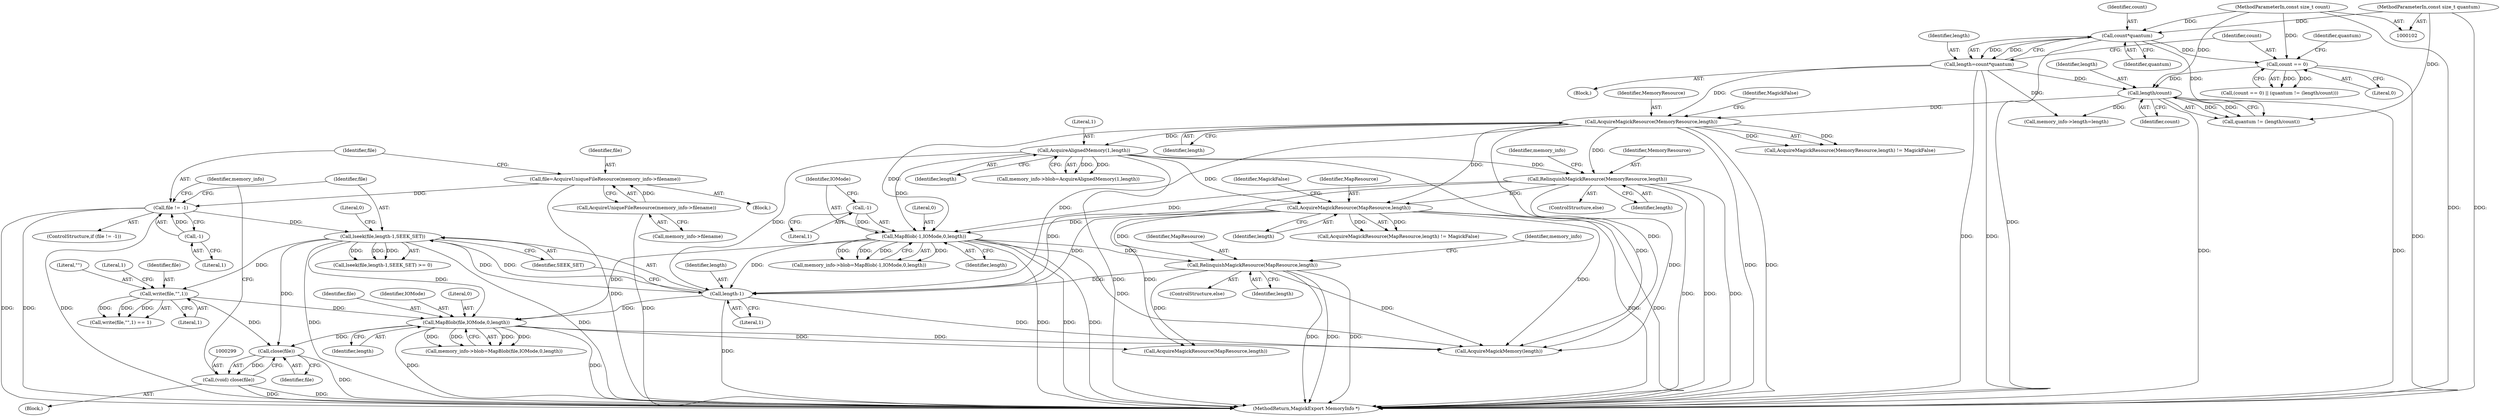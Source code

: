 digraph "1_ImageMagick_0f6fc2d5bf8f500820c3dbcf0d23ee14f2d9f734@API" {
"1000300" [label="(Call,close(file))"];
"1000258" [label="(Call,lseek(file,length-1,SEEK_SET))"];
"1000250" [label="(Call,file != -1)"];
"1000243" [label="(Call,file=AcquireUniqueFileResource(memory_info->filename))"];
"1000245" [label="(Call,AcquireUniqueFileResource(memory_info->filename))"];
"1000252" [label="(Call,-1)"];
"1000260" [label="(Call,length-1)"];
"1000170" [label="(Call,AcquireMagickResource(MemoryResource,length))"];
"1000120" [label="(Call,length/count)"];
"1000108" [label="(Call,length=count*quantum)"];
"1000110" [label="(Call,count*quantum)"];
"1000103" [label="(MethodParameterIn,const size_t count)"];
"1000104" [label="(MethodParameterIn,const size_t quantum)"];
"1000115" [label="(Call,count == 0)"];
"1000214" [label="(Call,MapBlob(-1,IOMode,0,length))"];
"1000215" [label="(Call,-1)"];
"1000179" [label="(Call,AcquireAlignedMemory(1,length))"];
"1000205" [label="(Call,AcquireMagickResource(MapResource,length))"];
"1000194" [label="(Call,RelinquishMagickResource(MemoryResource,length))"];
"1000232" [label="(Call,RelinquishMagickResource(MapResource,length))"];
"1000266" [label="(Call,write(file,\"\",1))"];
"1000276" [label="(Call,MapBlob(file,IOMode,0,length))"];
"1000298" [label="(Call,(void) close(file))"];
"1000219" [label="(Identifier,length)"];
"1000253" [label="(Literal,1)"];
"1000264" [label="(Literal,0)"];
"1000246" [label="(Call,memory_info->filename)"];
"1000251" [label="(Identifier,file)"];
"1000119" [label="(Identifier,quantum)"];
"1000243" [label="(Call,file=AcquireUniqueFileResource(memory_info->filename))"];
"1000216" [label="(Literal,1)"];
"1000208" [label="(Identifier,MagickFalse)"];
"1000298" [label="(Call,(void) close(file))"];
"1000105" [label="(Block,)"];
"1000263" [label="(Identifier,SEEK_SET)"];
"1000201" [label="(Identifier,memory_info)"];
"1000210" [label="(Call,memory_info->blob=MapBlob(-1,IOMode,0,length))"];
"1000270" [label="(Literal,1)"];
"1000272" [label="(Call,memory_info->blob=MapBlob(file,IOMode,0,length))"];
"1000231" [label="(ControlStructure,else)"];
"1000257" [label="(Call,lseek(file,length-1,SEEK_SET) >= 0)"];
"1000112" [label="(Identifier,quantum)"];
"1000338" [label="(MethodReturn,MagickExport MemoryInfo *)"];
"1000250" [label="(Call,file != -1)"];
"1000179" [label="(Call,AcquireAlignedMemory(1,length))"];
"1000195" [label="(Identifier,MemoryResource)"];
"1000193" [label="(ControlStructure,else)"];
"1000269" [label="(Literal,1)"];
"1000118" [label="(Call,quantum != (length/count))"];
"1000169" [label="(Call,AcquireMagickResource(MemoryResource,length) != MagickFalse)"];
"1000172" [label="(Identifier,length)"];
"1000120" [label="(Call,length/count)"];
"1000115" [label="(Call,count == 0)"];
"1000276" [label="(Call,MapBlob(file,IOMode,0,length))"];
"1000173" [label="(Identifier,MagickFalse)"];
"1000206" [label="(Identifier,MapResource)"];
"1000280" [label="(Identifier,length)"];
"1000110" [label="(Call,count*quantum)"];
"1000301" [label="(Identifier,file)"];
"1000116" [label="(Identifier,count)"];
"1000109" [label="(Identifier,length)"];
"1000259" [label="(Identifier,file)"];
"1000205" [label="(Call,AcquireMagickResource(MapResource,length))"];
"1000121" [label="(Identifier,length)"];
"1000108" [label="(Call,length=count*quantum)"];
"1000305" [label="(Identifier,memory_info)"];
"1000194" [label="(Call,RelinquishMagickResource(MemoryResource,length))"];
"1000214" [label="(Call,MapBlob(-1,IOMode,0,length))"];
"1000217" [label="(Identifier,IOMode)"];
"1000267" [label="(Identifier,file)"];
"1000232" [label="(Call,RelinquishMagickResource(MapResource,length))"];
"1000111" [label="(Identifier,count)"];
"1000158" [label="(Call,memory_info->length=length)"];
"1000254" [label="(Block,)"];
"1000295" [label="(Call,AcquireMagickResource(MapResource,length))"];
"1000300" [label="(Call,close(file))"];
"1000244" [label="(Identifier,file)"];
"1000266" [label="(Call,write(file,\"\",1))"];
"1000171" [label="(Identifier,MemoryResource)"];
"1000122" [label="(Identifier,count)"];
"1000313" [label="(Call,AcquireMagickMemory(length))"];
"1000260" [label="(Call,length-1)"];
"1000117" [label="(Literal,0)"];
"1000215" [label="(Call,-1)"];
"1000252" [label="(Call,-1)"];
"1000204" [label="(Call,AcquireMagickResource(MapResource,length) != MagickFalse)"];
"1000218" [label="(Literal,0)"];
"1000170" [label="(Call,AcquireMagickResource(MemoryResource,length))"];
"1000175" [label="(Call,memory_info->blob=AcquireAlignedMemory(1,length))"];
"1000207" [label="(Identifier,length)"];
"1000114" [label="(Call,(count == 0) || (quantum != (length/count)))"];
"1000265" [label="(Call,write(file,\"\",1) == 1)"];
"1000245" [label="(Call,AcquireUniqueFileResource(memory_info->filename))"];
"1000268" [label="(Literal,\"\")"];
"1000258" [label="(Call,lseek(file,length-1,SEEK_SET))"];
"1000262" [label="(Literal,1)"];
"1000103" [label="(MethodParameterIn,const size_t count)"];
"1000180" [label="(Literal,1)"];
"1000104" [label="(MethodParameterIn,const size_t quantum)"];
"1000241" [label="(Block,)"];
"1000181" [label="(Identifier,length)"];
"1000233" [label="(Identifier,MapResource)"];
"1000196" [label="(Identifier,length)"];
"1000238" [label="(Identifier,memory_info)"];
"1000261" [label="(Identifier,length)"];
"1000278" [label="(Identifier,IOMode)"];
"1000234" [label="(Identifier,length)"];
"1000279" [label="(Literal,0)"];
"1000249" [label="(ControlStructure,if (file != -1))"];
"1000277" [label="(Identifier,file)"];
"1000300" -> "1000298"  [label="AST: "];
"1000300" -> "1000301"  [label="CFG: "];
"1000301" -> "1000300"  [label="AST: "];
"1000298" -> "1000300"  [label="CFG: "];
"1000300" -> "1000338"  [label="DDG: "];
"1000300" -> "1000298"  [label="DDG: "];
"1000258" -> "1000300"  [label="DDG: "];
"1000266" -> "1000300"  [label="DDG: "];
"1000276" -> "1000300"  [label="DDG: "];
"1000258" -> "1000257"  [label="AST: "];
"1000258" -> "1000263"  [label="CFG: "];
"1000259" -> "1000258"  [label="AST: "];
"1000260" -> "1000258"  [label="AST: "];
"1000263" -> "1000258"  [label="AST: "];
"1000264" -> "1000258"  [label="CFG: "];
"1000258" -> "1000338"  [label="DDG: "];
"1000258" -> "1000338"  [label="DDG: "];
"1000258" -> "1000257"  [label="DDG: "];
"1000258" -> "1000257"  [label="DDG: "];
"1000258" -> "1000257"  [label="DDG: "];
"1000250" -> "1000258"  [label="DDG: "];
"1000260" -> "1000258"  [label="DDG: "];
"1000260" -> "1000258"  [label="DDG: "];
"1000258" -> "1000266"  [label="DDG: "];
"1000258" -> "1000276"  [label="DDG: "];
"1000250" -> "1000249"  [label="AST: "];
"1000250" -> "1000252"  [label="CFG: "];
"1000251" -> "1000250"  [label="AST: "];
"1000252" -> "1000250"  [label="AST: "];
"1000259" -> "1000250"  [label="CFG: "];
"1000305" -> "1000250"  [label="CFG: "];
"1000250" -> "1000338"  [label="DDG: "];
"1000250" -> "1000338"  [label="DDG: "];
"1000250" -> "1000338"  [label="DDG: "];
"1000243" -> "1000250"  [label="DDG: "];
"1000252" -> "1000250"  [label="DDG: "];
"1000243" -> "1000241"  [label="AST: "];
"1000243" -> "1000245"  [label="CFG: "];
"1000244" -> "1000243"  [label="AST: "];
"1000245" -> "1000243"  [label="AST: "];
"1000251" -> "1000243"  [label="CFG: "];
"1000243" -> "1000338"  [label="DDG: "];
"1000245" -> "1000243"  [label="DDG: "];
"1000245" -> "1000246"  [label="CFG: "];
"1000246" -> "1000245"  [label="AST: "];
"1000245" -> "1000338"  [label="DDG: "];
"1000252" -> "1000253"  [label="CFG: "];
"1000253" -> "1000252"  [label="AST: "];
"1000260" -> "1000262"  [label="CFG: "];
"1000261" -> "1000260"  [label="AST: "];
"1000262" -> "1000260"  [label="AST: "];
"1000263" -> "1000260"  [label="CFG: "];
"1000260" -> "1000338"  [label="DDG: "];
"1000170" -> "1000260"  [label="DDG: "];
"1000214" -> "1000260"  [label="DDG: "];
"1000179" -> "1000260"  [label="DDG: "];
"1000205" -> "1000260"  [label="DDG: "];
"1000232" -> "1000260"  [label="DDG: "];
"1000194" -> "1000260"  [label="DDG: "];
"1000260" -> "1000276"  [label="DDG: "];
"1000260" -> "1000313"  [label="DDG: "];
"1000170" -> "1000169"  [label="AST: "];
"1000170" -> "1000172"  [label="CFG: "];
"1000171" -> "1000170"  [label="AST: "];
"1000172" -> "1000170"  [label="AST: "];
"1000173" -> "1000170"  [label="CFG: "];
"1000170" -> "1000338"  [label="DDG: "];
"1000170" -> "1000338"  [label="DDG: "];
"1000170" -> "1000169"  [label="DDG: "];
"1000170" -> "1000169"  [label="DDG: "];
"1000120" -> "1000170"  [label="DDG: "];
"1000108" -> "1000170"  [label="DDG: "];
"1000170" -> "1000179"  [label="DDG: "];
"1000170" -> "1000194"  [label="DDG: "];
"1000170" -> "1000205"  [label="DDG: "];
"1000170" -> "1000214"  [label="DDG: "];
"1000170" -> "1000313"  [label="DDG: "];
"1000120" -> "1000118"  [label="AST: "];
"1000120" -> "1000122"  [label="CFG: "];
"1000121" -> "1000120"  [label="AST: "];
"1000122" -> "1000120"  [label="AST: "];
"1000118" -> "1000120"  [label="CFG: "];
"1000120" -> "1000338"  [label="DDG: "];
"1000120" -> "1000338"  [label="DDG: "];
"1000120" -> "1000118"  [label="DDG: "];
"1000120" -> "1000118"  [label="DDG: "];
"1000108" -> "1000120"  [label="DDG: "];
"1000115" -> "1000120"  [label="DDG: "];
"1000103" -> "1000120"  [label="DDG: "];
"1000120" -> "1000158"  [label="DDG: "];
"1000108" -> "1000105"  [label="AST: "];
"1000108" -> "1000110"  [label="CFG: "];
"1000109" -> "1000108"  [label="AST: "];
"1000110" -> "1000108"  [label="AST: "];
"1000116" -> "1000108"  [label="CFG: "];
"1000108" -> "1000338"  [label="DDG: "];
"1000108" -> "1000338"  [label="DDG: "];
"1000110" -> "1000108"  [label="DDG: "];
"1000110" -> "1000108"  [label="DDG: "];
"1000108" -> "1000158"  [label="DDG: "];
"1000110" -> "1000112"  [label="CFG: "];
"1000111" -> "1000110"  [label="AST: "];
"1000112" -> "1000110"  [label="AST: "];
"1000110" -> "1000338"  [label="DDG: "];
"1000103" -> "1000110"  [label="DDG: "];
"1000104" -> "1000110"  [label="DDG: "];
"1000110" -> "1000115"  [label="DDG: "];
"1000110" -> "1000118"  [label="DDG: "];
"1000103" -> "1000102"  [label="AST: "];
"1000103" -> "1000338"  [label="DDG: "];
"1000103" -> "1000115"  [label="DDG: "];
"1000104" -> "1000102"  [label="AST: "];
"1000104" -> "1000338"  [label="DDG: "];
"1000104" -> "1000118"  [label="DDG: "];
"1000115" -> "1000114"  [label="AST: "];
"1000115" -> "1000117"  [label="CFG: "];
"1000116" -> "1000115"  [label="AST: "];
"1000117" -> "1000115"  [label="AST: "];
"1000119" -> "1000115"  [label="CFG: "];
"1000114" -> "1000115"  [label="CFG: "];
"1000115" -> "1000338"  [label="DDG: "];
"1000115" -> "1000114"  [label="DDG: "];
"1000115" -> "1000114"  [label="DDG: "];
"1000214" -> "1000210"  [label="AST: "];
"1000214" -> "1000219"  [label="CFG: "];
"1000215" -> "1000214"  [label="AST: "];
"1000217" -> "1000214"  [label="AST: "];
"1000218" -> "1000214"  [label="AST: "];
"1000219" -> "1000214"  [label="AST: "];
"1000210" -> "1000214"  [label="CFG: "];
"1000214" -> "1000338"  [label="DDG: "];
"1000214" -> "1000338"  [label="DDG: "];
"1000214" -> "1000338"  [label="DDG: "];
"1000214" -> "1000210"  [label="DDG: "];
"1000214" -> "1000210"  [label="DDG: "];
"1000214" -> "1000210"  [label="DDG: "];
"1000214" -> "1000210"  [label="DDG: "];
"1000215" -> "1000214"  [label="DDG: "];
"1000179" -> "1000214"  [label="DDG: "];
"1000205" -> "1000214"  [label="DDG: "];
"1000194" -> "1000214"  [label="DDG: "];
"1000214" -> "1000232"  [label="DDG: "];
"1000214" -> "1000276"  [label="DDG: "];
"1000214" -> "1000313"  [label="DDG: "];
"1000215" -> "1000216"  [label="CFG: "];
"1000216" -> "1000215"  [label="AST: "];
"1000217" -> "1000215"  [label="CFG: "];
"1000179" -> "1000175"  [label="AST: "];
"1000179" -> "1000181"  [label="CFG: "];
"1000180" -> "1000179"  [label="AST: "];
"1000181" -> "1000179"  [label="AST: "];
"1000175" -> "1000179"  [label="CFG: "];
"1000179" -> "1000338"  [label="DDG: "];
"1000179" -> "1000175"  [label="DDG: "];
"1000179" -> "1000175"  [label="DDG: "];
"1000179" -> "1000194"  [label="DDG: "];
"1000179" -> "1000205"  [label="DDG: "];
"1000179" -> "1000313"  [label="DDG: "];
"1000205" -> "1000204"  [label="AST: "];
"1000205" -> "1000207"  [label="CFG: "];
"1000206" -> "1000205"  [label="AST: "];
"1000207" -> "1000205"  [label="AST: "];
"1000208" -> "1000205"  [label="CFG: "];
"1000205" -> "1000338"  [label="DDG: "];
"1000205" -> "1000338"  [label="DDG: "];
"1000205" -> "1000204"  [label="DDG: "];
"1000205" -> "1000204"  [label="DDG: "];
"1000194" -> "1000205"  [label="DDG: "];
"1000205" -> "1000232"  [label="DDG: "];
"1000205" -> "1000295"  [label="DDG: "];
"1000205" -> "1000313"  [label="DDG: "];
"1000194" -> "1000193"  [label="AST: "];
"1000194" -> "1000196"  [label="CFG: "];
"1000195" -> "1000194"  [label="AST: "];
"1000196" -> "1000194"  [label="AST: "];
"1000201" -> "1000194"  [label="CFG: "];
"1000194" -> "1000338"  [label="DDG: "];
"1000194" -> "1000338"  [label="DDG: "];
"1000194" -> "1000338"  [label="DDG: "];
"1000194" -> "1000313"  [label="DDG: "];
"1000232" -> "1000231"  [label="AST: "];
"1000232" -> "1000234"  [label="CFG: "];
"1000233" -> "1000232"  [label="AST: "];
"1000234" -> "1000232"  [label="AST: "];
"1000238" -> "1000232"  [label="CFG: "];
"1000232" -> "1000338"  [label="DDG: "];
"1000232" -> "1000338"  [label="DDG: "];
"1000232" -> "1000338"  [label="DDG: "];
"1000232" -> "1000295"  [label="DDG: "];
"1000232" -> "1000313"  [label="DDG: "];
"1000266" -> "1000265"  [label="AST: "];
"1000266" -> "1000269"  [label="CFG: "];
"1000267" -> "1000266"  [label="AST: "];
"1000268" -> "1000266"  [label="AST: "];
"1000269" -> "1000266"  [label="AST: "];
"1000270" -> "1000266"  [label="CFG: "];
"1000266" -> "1000265"  [label="DDG: "];
"1000266" -> "1000265"  [label="DDG: "];
"1000266" -> "1000265"  [label="DDG: "];
"1000266" -> "1000276"  [label="DDG: "];
"1000276" -> "1000272"  [label="AST: "];
"1000276" -> "1000280"  [label="CFG: "];
"1000277" -> "1000276"  [label="AST: "];
"1000278" -> "1000276"  [label="AST: "];
"1000279" -> "1000276"  [label="AST: "];
"1000280" -> "1000276"  [label="AST: "];
"1000272" -> "1000276"  [label="CFG: "];
"1000276" -> "1000338"  [label="DDG: "];
"1000276" -> "1000338"  [label="DDG: "];
"1000276" -> "1000272"  [label="DDG: "];
"1000276" -> "1000272"  [label="DDG: "];
"1000276" -> "1000272"  [label="DDG: "];
"1000276" -> "1000272"  [label="DDG: "];
"1000276" -> "1000295"  [label="DDG: "];
"1000276" -> "1000313"  [label="DDG: "];
"1000298" -> "1000254"  [label="AST: "];
"1000299" -> "1000298"  [label="AST: "];
"1000305" -> "1000298"  [label="CFG: "];
"1000298" -> "1000338"  [label="DDG: "];
"1000298" -> "1000338"  [label="DDG: "];
}
